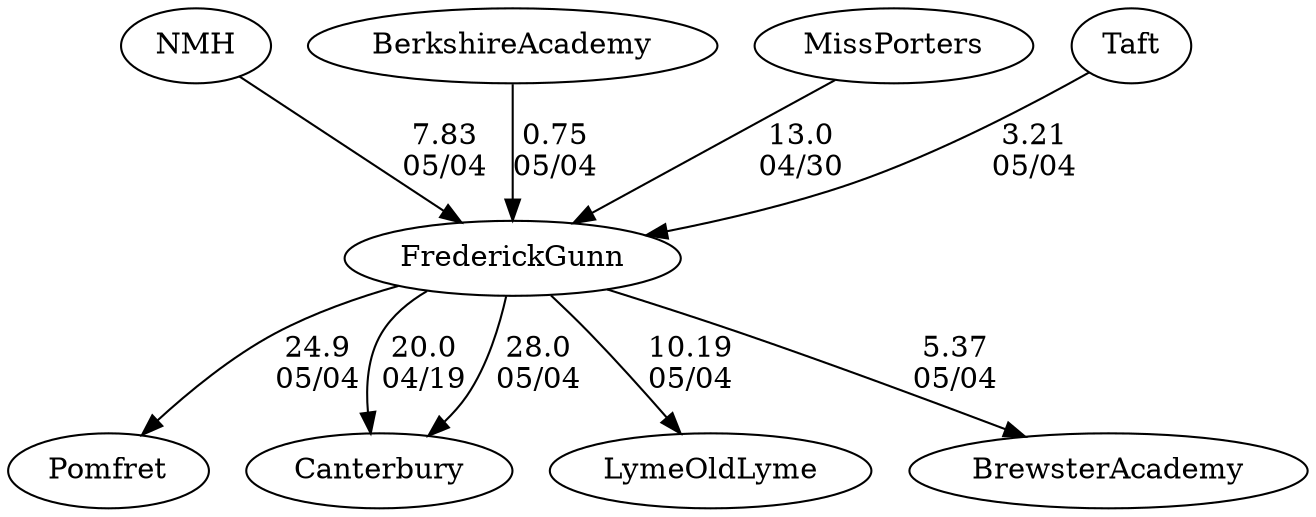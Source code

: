 digraph girls1foursFrederickGunn {Pomfret [URL="girls1foursPomfret.html"];NMH [URL="girls1foursNMH.html"];FrederickGunn [URL="girls1foursFrederickGunn.html"];BerkshireAcademy [URL="girls1foursBerkshireAcademy.html"];Canterbury [URL="girls1foursCanterbury.html"];MissPorters [URL="girls1foursMissPorters.html"];Taft [URL="girls1foursTaft.html"];LymeOldLyme [URL="girls1foursLymeOldLyme.html"];BrewsterAcademy [URL="girls1foursBrewsterAcademy.html"];MissPorters -> FrederickGunn[label="13.0
04/30", weight="87", tooltip="NEIRA Girls Fours,Frederick Gunn vs. Miss Porter's			
Distance: 1500 Conditions: Girls' V1 & V2 - steady headwind of six mph on the course, gusting periodically to eight mph. Comments: Thanks to Porter's for making the trip. It was a beautiful day for racing.
None", URL="https://www.row2k.com/results/resultspage.cfm?UID=07BC4C309730A2ABBEA83E7AAD4B7A9E&cat=1", random="random"]; 
FrederickGunn -> Canterbury[label="20.0
04/19", weight="80", tooltip="NEIRA Boys & Girls Fours,Frederick Gunn School vs. Canterbury School			
Distance: 1500 Conditions: Mostly protected waters with some crosswind and very slight chop in the first 500 in particular. Comments: Gunn second boats (B) raced up with the first boats.
None", URL="https://www.row2k.com/results/resultspage.cfm?UID=FD9BF2C36AB3E5D3343A43D22FCCB16E&cat=5", random="random"]; 
FrederickGunn -> BrewsterAcademy[label="5.37
05/04", weight="95", tooltip="Founder's Day Regatta			
", URL="https://www.row2k.com/results/resultspage.cfm?UID=9400921B2CB64E59B0F43EC7E58300B4&cat=6", random="random"]; 
FrederickGunn -> Pomfret[label="24.9
05/04", weight="76", tooltip="Founder's Day Regatta			
", URL="https://www.row2k.com/results/resultspage.cfm?UID=9400921B2CB64E59B0F43EC7E58300B4&cat=6", random="random"]; 
FrederickGunn -> Canterbury[label="28.0
05/04", weight="72", tooltip="Founder's Day Regatta			
", URL="https://www.row2k.com/results/resultspage.cfm?UID=9400921B2CB64E59B0F43EC7E58300B4&cat=6", random="random"]; 
FrederickGunn -> LymeOldLyme[label="10.19
05/04", weight="90", tooltip="Founder's Day Regatta			
", URL="https://www.row2k.com/results/resultspage.cfm?UID=9400921B2CB64E59B0F43EC7E58300B4&cat=6", random="random"]; 
NMH -> FrederickGunn[label="7.83
05/04", weight="93", tooltip="Founder's Day Regatta			
", URL="https://www.row2k.com/results/resultspage.cfm?UID=9400921B2CB64E59B0F43EC7E58300B4&cat=6", random="random"]; 
Taft -> FrederickGunn[label="3.21
05/04", weight="97", tooltip="Founder's Day Regatta			
", URL="https://www.row2k.com/results/resultspage.cfm?UID=9400921B2CB64E59B0F43EC7E58300B4&cat=6", random="random"]; 
BerkshireAcademy -> FrederickGunn[label="0.75
05/04", weight="100", tooltip="Founder's Day Regatta			
", URL="https://www.row2k.com/results/resultspage.cfm?UID=9400921B2CB64E59B0F43EC7E58300B4&cat=6", random="random"]}